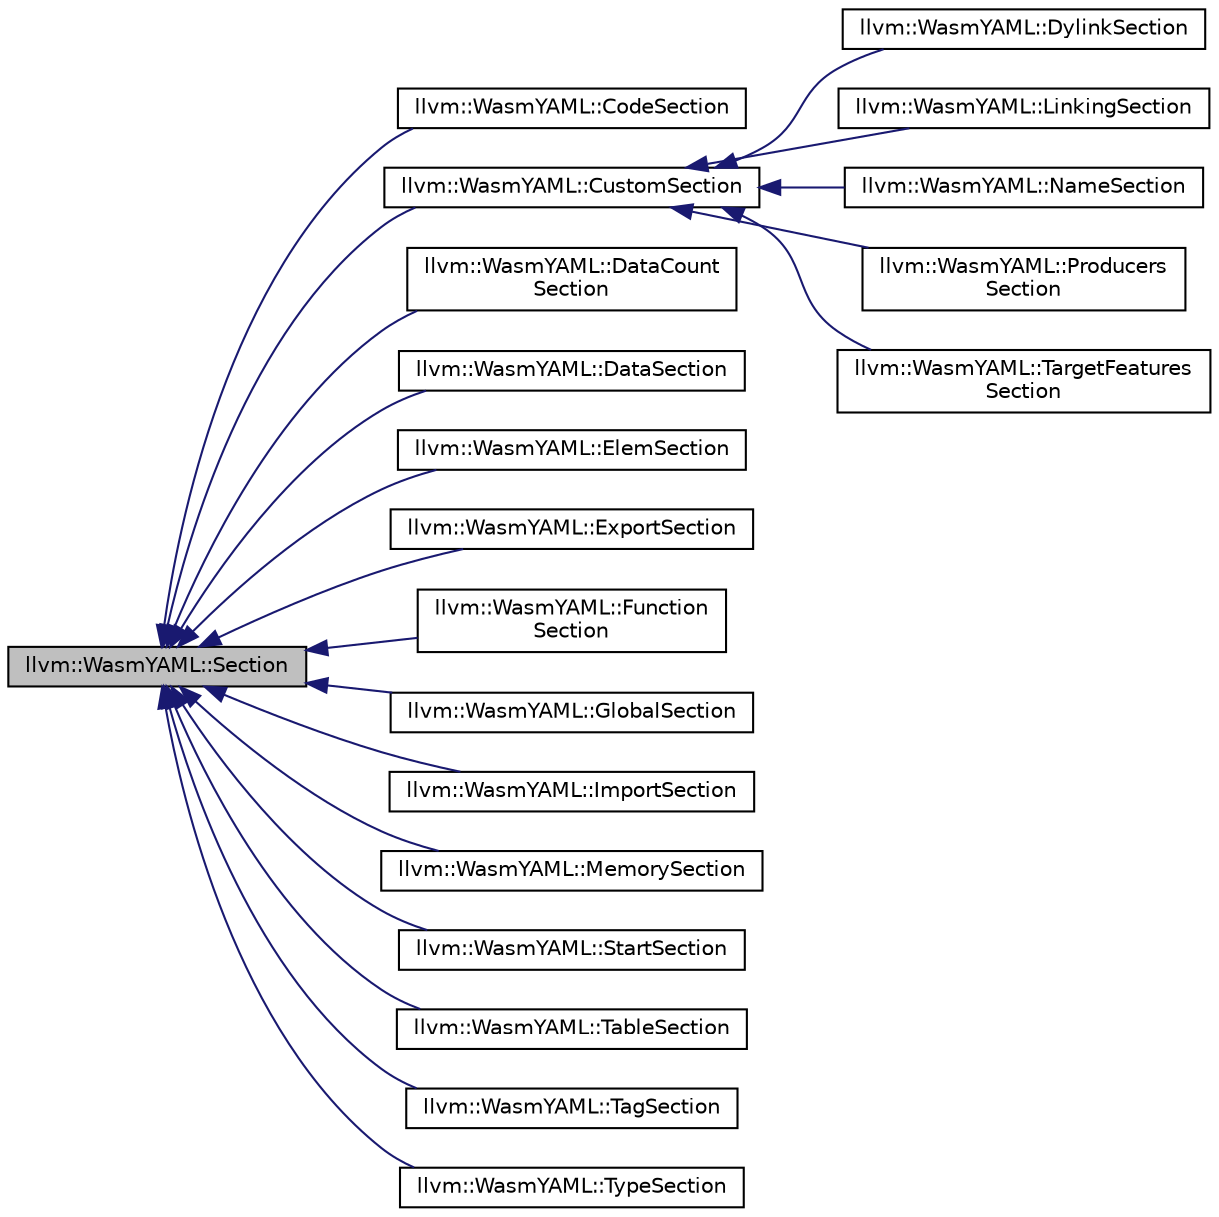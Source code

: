 digraph "llvm::WasmYAML::Section"
{
 // LATEX_PDF_SIZE
  bgcolor="transparent";
  edge [fontname="Helvetica",fontsize="10",labelfontname="Helvetica",labelfontsize="10"];
  node [fontname="Helvetica",fontsize="10",shape=record];
  rankdir="LR";
  Node1 [label="llvm::WasmYAML::Section",height=0.2,width=0.4,color="black", fillcolor="grey75", style="filled", fontcolor="black",tooltip=" "];
  Node1 -> Node2 [dir="back",color="midnightblue",fontsize="10",style="solid",fontname="Helvetica"];
  Node2 [label="llvm::WasmYAML::CodeSection",height=0.2,width=0.4,color="black",URL="$structllvm_1_1WasmYAML_1_1CodeSection.html",tooltip=" "];
  Node1 -> Node3 [dir="back",color="midnightblue",fontsize="10",style="solid",fontname="Helvetica"];
  Node3 [label="llvm::WasmYAML::CustomSection",height=0.2,width=0.4,color="black",URL="$structllvm_1_1WasmYAML_1_1CustomSection.html",tooltip=" "];
  Node3 -> Node4 [dir="back",color="midnightblue",fontsize="10",style="solid",fontname="Helvetica"];
  Node4 [label="llvm::WasmYAML::DylinkSection",height=0.2,width=0.4,color="black",URL="$structllvm_1_1WasmYAML_1_1DylinkSection.html",tooltip=" "];
  Node3 -> Node5 [dir="back",color="midnightblue",fontsize="10",style="solid",fontname="Helvetica"];
  Node5 [label="llvm::WasmYAML::LinkingSection",height=0.2,width=0.4,color="black",URL="$structllvm_1_1WasmYAML_1_1LinkingSection.html",tooltip=" "];
  Node3 -> Node6 [dir="back",color="midnightblue",fontsize="10",style="solid",fontname="Helvetica"];
  Node6 [label="llvm::WasmYAML::NameSection",height=0.2,width=0.4,color="black",URL="$structllvm_1_1WasmYAML_1_1NameSection.html",tooltip=" "];
  Node3 -> Node7 [dir="back",color="midnightblue",fontsize="10",style="solid",fontname="Helvetica"];
  Node7 [label="llvm::WasmYAML::Producers\lSection",height=0.2,width=0.4,color="black",URL="$structllvm_1_1WasmYAML_1_1ProducersSection.html",tooltip=" "];
  Node3 -> Node8 [dir="back",color="midnightblue",fontsize="10",style="solid",fontname="Helvetica"];
  Node8 [label="llvm::WasmYAML::TargetFeatures\lSection",height=0.2,width=0.4,color="black",URL="$structllvm_1_1WasmYAML_1_1TargetFeaturesSection.html",tooltip=" "];
  Node1 -> Node9 [dir="back",color="midnightblue",fontsize="10",style="solid",fontname="Helvetica"];
  Node9 [label="llvm::WasmYAML::DataCount\lSection",height=0.2,width=0.4,color="black",URL="$structllvm_1_1WasmYAML_1_1DataCountSection.html",tooltip=" "];
  Node1 -> Node10 [dir="back",color="midnightblue",fontsize="10",style="solid",fontname="Helvetica"];
  Node10 [label="llvm::WasmYAML::DataSection",height=0.2,width=0.4,color="black",URL="$structllvm_1_1WasmYAML_1_1DataSection.html",tooltip=" "];
  Node1 -> Node11 [dir="back",color="midnightblue",fontsize="10",style="solid",fontname="Helvetica"];
  Node11 [label="llvm::WasmYAML::ElemSection",height=0.2,width=0.4,color="black",URL="$structllvm_1_1WasmYAML_1_1ElemSection.html",tooltip=" "];
  Node1 -> Node12 [dir="back",color="midnightblue",fontsize="10",style="solid",fontname="Helvetica"];
  Node12 [label="llvm::WasmYAML::ExportSection",height=0.2,width=0.4,color="black",URL="$structllvm_1_1WasmYAML_1_1ExportSection.html",tooltip=" "];
  Node1 -> Node13 [dir="back",color="midnightblue",fontsize="10",style="solid",fontname="Helvetica"];
  Node13 [label="llvm::WasmYAML::Function\lSection",height=0.2,width=0.4,color="black",URL="$structllvm_1_1WasmYAML_1_1FunctionSection.html",tooltip=" "];
  Node1 -> Node14 [dir="back",color="midnightblue",fontsize="10",style="solid",fontname="Helvetica"];
  Node14 [label="llvm::WasmYAML::GlobalSection",height=0.2,width=0.4,color="black",URL="$structllvm_1_1WasmYAML_1_1GlobalSection.html",tooltip=" "];
  Node1 -> Node15 [dir="back",color="midnightblue",fontsize="10",style="solid",fontname="Helvetica"];
  Node15 [label="llvm::WasmYAML::ImportSection",height=0.2,width=0.4,color="black",URL="$structllvm_1_1WasmYAML_1_1ImportSection.html",tooltip=" "];
  Node1 -> Node16 [dir="back",color="midnightblue",fontsize="10",style="solid",fontname="Helvetica"];
  Node16 [label="llvm::WasmYAML::MemorySection",height=0.2,width=0.4,color="black",URL="$structllvm_1_1WasmYAML_1_1MemorySection.html",tooltip=" "];
  Node1 -> Node17 [dir="back",color="midnightblue",fontsize="10",style="solid",fontname="Helvetica"];
  Node17 [label="llvm::WasmYAML::StartSection",height=0.2,width=0.4,color="black",URL="$structllvm_1_1WasmYAML_1_1StartSection.html",tooltip=" "];
  Node1 -> Node18 [dir="back",color="midnightblue",fontsize="10",style="solid",fontname="Helvetica"];
  Node18 [label="llvm::WasmYAML::TableSection",height=0.2,width=0.4,color="black",URL="$structllvm_1_1WasmYAML_1_1TableSection.html",tooltip=" "];
  Node1 -> Node19 [dir="back",color="midnightblue",fontsize="10",style="solid",fontname="Helvetica"];
  Node19 [label="llvm::WasmYAML::TagSection",height=0.2,width=0.4,color="black",URL="$structllvm_1_1WasmYAML_1_1TagSection.html",tooltip=" "];
  Node1 -> Node20 [dir="back",color="midnightblue",fontsize="10",style="solid",fontname="Helvetica"];
  Node20 [label="llvm::WasmYAML::TypeSection",height=0.2,width=0.4,color="black",URL="$structllvm_1_1WasmYAML_1_1TypeSection.html",tooltip=" "];
}
